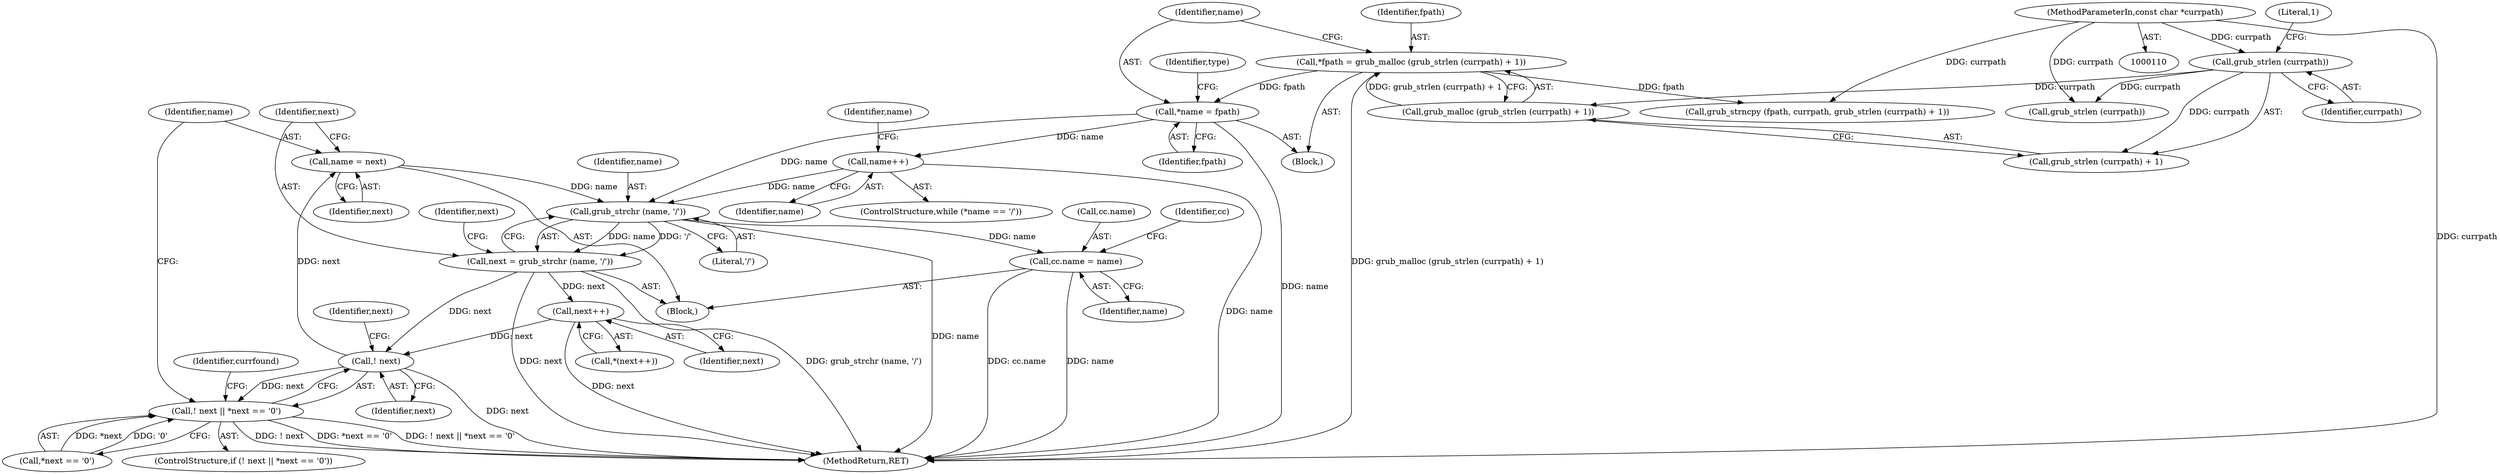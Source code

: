 digraph "0_radare2_65000a7fd9eea62359e6d6714f17b94a99a82edd_2@pointer" {
"1000358" [label="(Call,name = next)"];
"1000338" [label="(Call,! next)"];
"1000177" [label="(Call,next = grub_strchr (name, '/'))"];
"1000179" [label="(Call,grub_strchr (name, '/'))"];
"1000158" [label="(Call,name++)"];
"1000125" [label="(Call,*name = fpath)"];
"1000117" [label="(Call,*fpath = grub_malloc (grub_strlen (currpath) + 1))"];
"1000119" [label="(Call,grub_malloc (grub_strlen (currpath) + 1))"];
"1000121" [label="(Call,grub_strlen (currpath))"];
"1000111" [label="(MethodParameterIn,const char *currpath)"];
"1000358" [label="(Call,name = next)"];
"1000192" [label="(Call,next++)"];
"1000337" [label="(Call,! next || *next == '\0')"];
"1000209" [label="(Call,cc.name = name)"];
"1000122" [label="(Identifier,currpath)"];
"1000150" [label="(Call,grub_strlen (currpath))"];
"1000117" [label="(Call,*fpath = grub_malloc (grub_strlen (currpath) + 1))"];
"1000180" [label="(Identifier,name)"];
"1000118" [label="(Identifier,fpath)"];
"1000181" [label="(Literal,'/')"];
"1000360" [label="(Identifier,next)"];
"1000119" [label="(Call,grub_malloc (grub_strlen (currpath) + 1))"];
"1000159" [label="(Identifier,name)"];
"1000342" [label="(Identifier,next)"];
"1000367" [label="(MethodReturn,RET)"];
"1000191" [label="(Call,*(next++))"];
"1000210" [label="(Call,cc.name)"];
"1000177" [label="(Call,next = grub_strchr (name, '/'))"];
"1000121" [label="(Call,grub_strlen (currpath))"];
"1000183" [label="(Identifier,next)"];
"1000216" [label="(Identifier,cc)"];
"1000131" [label="(Identifier,type)"];
"1000153" [label="(ControlStructure,while (*name == '/'))"];
"1000120" [label="(Call,grub_strlen (currpath) + 1)"];
"1000213" [label="(Identifier,name)"];
"1000111" [label="(MethodParameterIn,const char *currpath)"];
"1000174" [label="(Block,)"];
"1000340" [label="(Call,*next == '\0')"];
"1000193" [label="(Identifier,next)"];
"1000125" [label="(Call,*name = fpath)"];
"1000156" [label="(Identifier,name)"];
"1000209" [label="(Call,cc.name = name)"];
"1000347" [label="(Identifier,currfound)"];
"1000179" [label="(Call,grub_strchr (name, '/'))"];
"1000192" [label="(Call,next++)"];
"1000339" [label="(Identifier,next)"];
"1000337" [label="(Call,! next || *next == '\0')"];
"1000126" [label="(Identifier,name)"];
"1000178" [label="(Identifier,next)"];
"1000123" [label="(Literal,1)"];
"1000115" [label="(Block,)"];
"1000158" [label="(Call,name++)"];
"1000336" [label="(ControlStructure,if (! next || *next == '\0'))"];
"1000127" [label="(Identifier,fpath)"];
"1000146" [label="(Call,grub_strncpy (fpath, currpath, grub_strlen (currpath) + 1))"];
"1000338" [label="(Call,! next)"];
"1000358" [label="(Call,name = next)"];
"1000359" [label="(Identifier,name)"];
"1000358" -> "1000174"  [label="AST: "];
"1000358" -> "1000360"  [label="CFG: "];
"1000359" -> "1000358"  [label="AST: "];
"1000360" -> "1000358"  [label="AST: "];
"1000178" -> "1000358"  [label="CFG: "];
"1000358" -> "1000179"  [label="DDG: name"];
"1000338" -> "1000358"  [label="DDG: next"];
"1000338" -> "1000337"  [label="AST: "];
"1000338" -> "1000339"  [label="CFG: "];
"1000339" -> "1000338"  [label="AST: "];
"1000342" -> "1000338"  [label="CFG: "];
"1000337" -> "1000338"  [label="CFG: "];
"1000338" -> "1000367"  [label="DDG: next"];
"1000338" -> "1000337"  [label="DDG: next"];
"1000177" -> "1000338"  [label="DDG: next"];
"1000192" -> "1000338"  [label="DDG: next"];
"1000177" -> "1000174"  [label="AST: "];
"1000177" -> "1000179"  [label="CFG: "];
"1000178" -> "1000177"  [label="AST: "];
"1000179" -> "1000177"  [label="AST: "];
"1000183" -> "1000177"  [label="CFG: "];
"1000177" -> "1000367"  [label="DDG: grub_strchr (name, '/')"];
"1000177" -> "1000367"  [label="DDG: next"];
"1000179" -> "1000177"  [label="DDG: name"];
"1000179" -> "1000177"  [label="DDG: '/'"];
"1000177" -> "1000192"  [label="DDG: next"];
"1000179" -> "1000181"  [label="CFG: "];
"1000180" -> "1000179"  [label="AST: "];
"1000181" -> "1000179"  [label="AST: "];
"1000179" -> "1000367"  [label="DDG: name"];
"1000158" -> "1000179"  [label="DDG: name"];
"1000125" -> "1000179"  [label="DDG: name"];
"1000179" -> "1000209"  [label="DDG: name"];
"1000158" -> "1000153"  [label="AST: "];
"1000158" -> "1000159"  [label="CFG: "];
"1000159" -> "1000158"  [label="AST: "];
"1000156" -> "1000158"  [label="CFG: "];
"1000158" -> "1000367"  [label="DDG: name"];
"1000125" -> "1000158"  [label="DDG: name"];
"1000125" -> "1000115"  [label="AST: "];
"1000125" -> "1000127"  [label="CFG: "];
"1000126" -> "1000125"  [label="AST: "];
"1000127" -> "1000125"  [label="AST: "];
"1000131" -> "1000125"  [label="CFG: "];
"1000125" -> "1000367"  [label="DDG: name"];
"1000117" -> "1000125"  [label="DDG: fpath"];
"1000117" -> "1000115"  [label="AST: "];
"1000117" -> "1000119"  [label="CFG: "];
"1000118" -> "1000117"  [label="AST: "];
"1000119" -> "1000117"  [label="AST: "];
"1000126" -> "1000117"  [label="CFG: "];
"1000117" -> "1000367"  [label="DDG: grub_malloc (grub_strlen (currpath) + 1)"];
"1000119" -> "1000117"  [label="DDG: grub_strlen (currpath) + 1"];
"1000117" -> "1000146"  [label="DDG: fpath"];
"1000119" -> "1000120"  [label="CFG: "];
"1000120" -> "1000119"  [label="AST: "];
"1000121" -> "1000119"  [label="DDG: currpath"];
"1000121" -> "1000120"  [label="AST: "];
"1000121" -> "1000122"  [label="CFG: "];
"1000122" -> "1000121"  [label="AST: "];
"1000123" -> "1000121"  [label="CFG: "];
"1000121" -> "1000120"  [label="DDG: currpath"];
"1000111" -> "1000121"  [label="DDG: currpath"];
"1000121" -> "1000150"  [label="DDG: currpath"];
"1000111" -> "1000110"  [label="AST: "];
"1000111" -> "1000367"  [label="DDG: currpath"];
"1000111" -> "1000146"  [label="DDG: currpath"];
"1000111" -> "1000150"  [label="DDG: currpath"];
"1000192" -> "1000191"  [label="AST: "];
"1000192" -> "1000193"  [label="CFG: "];
"1000193" -> "1000192"  [label="AST: "];
"1000191" -> "1000192"  [label="CFG: "];
"1000192" -> "1000367"  [label="DDG: next"];
"1000337" -> "1000336"  [label="AST: "];
"1000337" -> "1000340"  [label="CFG: "];
"1000340" -> "1000337"  [label="AST: "];
"1000347" -> "1000337"  [label="CFG: "];
"1000359" -> "1000337"  [label="CFG: "];
"1000337" -> "1000367"  [label="DDG: ! next"];
"1000337" -> "1000367"  [label="DDG: *next == '\0'"];
"1000337" -> "1000367"  [label="DDG: ! next || *next == '\0'"];
"1000340" -> "1000337"  [label="DDG: *next"];
"1000340" -> "1000337"  [label="DDG: '\0'"];
"1000209" -> "1000174"  [label="AST: "];
"1000209" -> "1000213"  [label="CFG: "];
"1000210" -> "1000209"  [label="AST: "];
"1000213" -> "1000209"  [label="AST: "];
"1000216" -> "1000209"  [label="CFG: "];
"1000209" -> "1000367"  [label="DDG: cc.name"];
"1000209" -> "1000367"  [label="DDG: name"];
}
